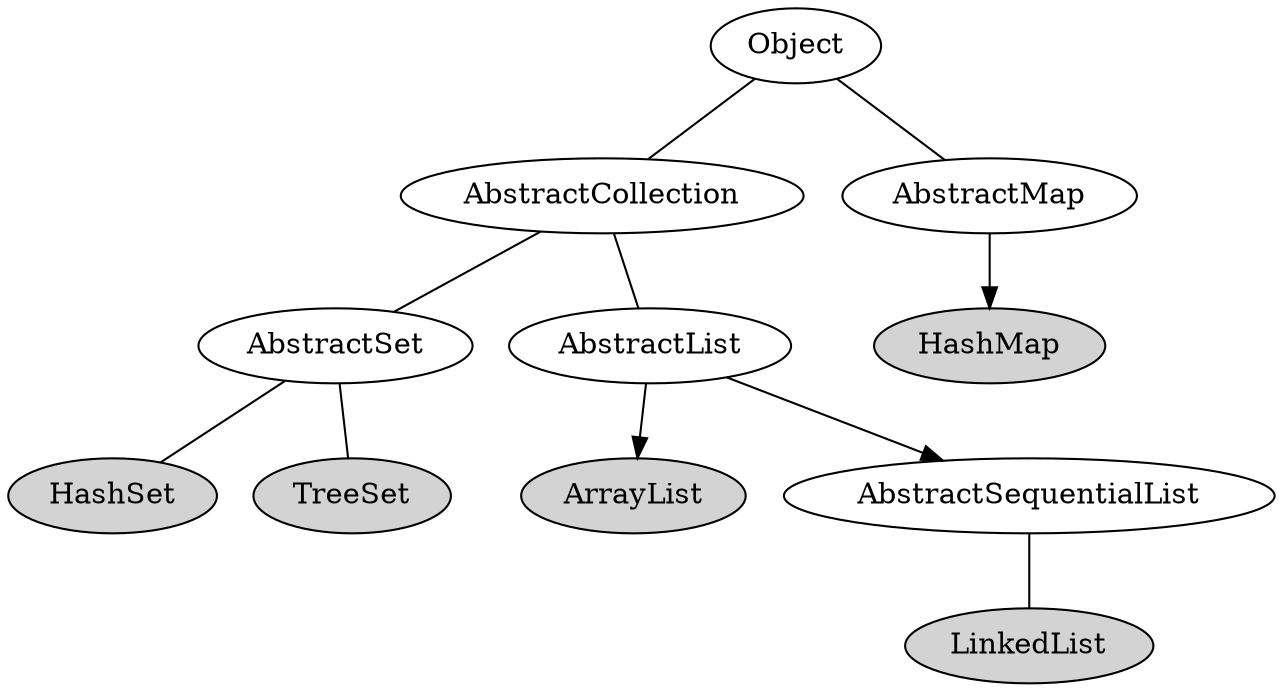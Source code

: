 digraph collections {
 graph [
  center=true
]
node[group=main];
 ArrayList[style=filled];LinkedList[style=filled];HashMap[style=filled];HashSet[style=filled];TreeSet[style=filled]
node[group=""];

 Object->AbstractCollection[arrowhead=none];
 Object->AbstractMap[arrowhead=none];
 AbstractCollection->AbstractSet[arrowhead=none];
 AbstractCollection->AbstractList[arrowhead=none];
 AbstractSet->TreeSet[arrowhead=none];
 AbstractSet->HashSet[arrowhead=none];
 AbstractList->ArrayList[arrohead=none];
 AbstractList->AbstractSequentialList[arrohead=none];
 AbstractSequentialList->LinkedList[arrowhead=none]; 
 AbstractMap->HashMap[arrohead=none];
}
